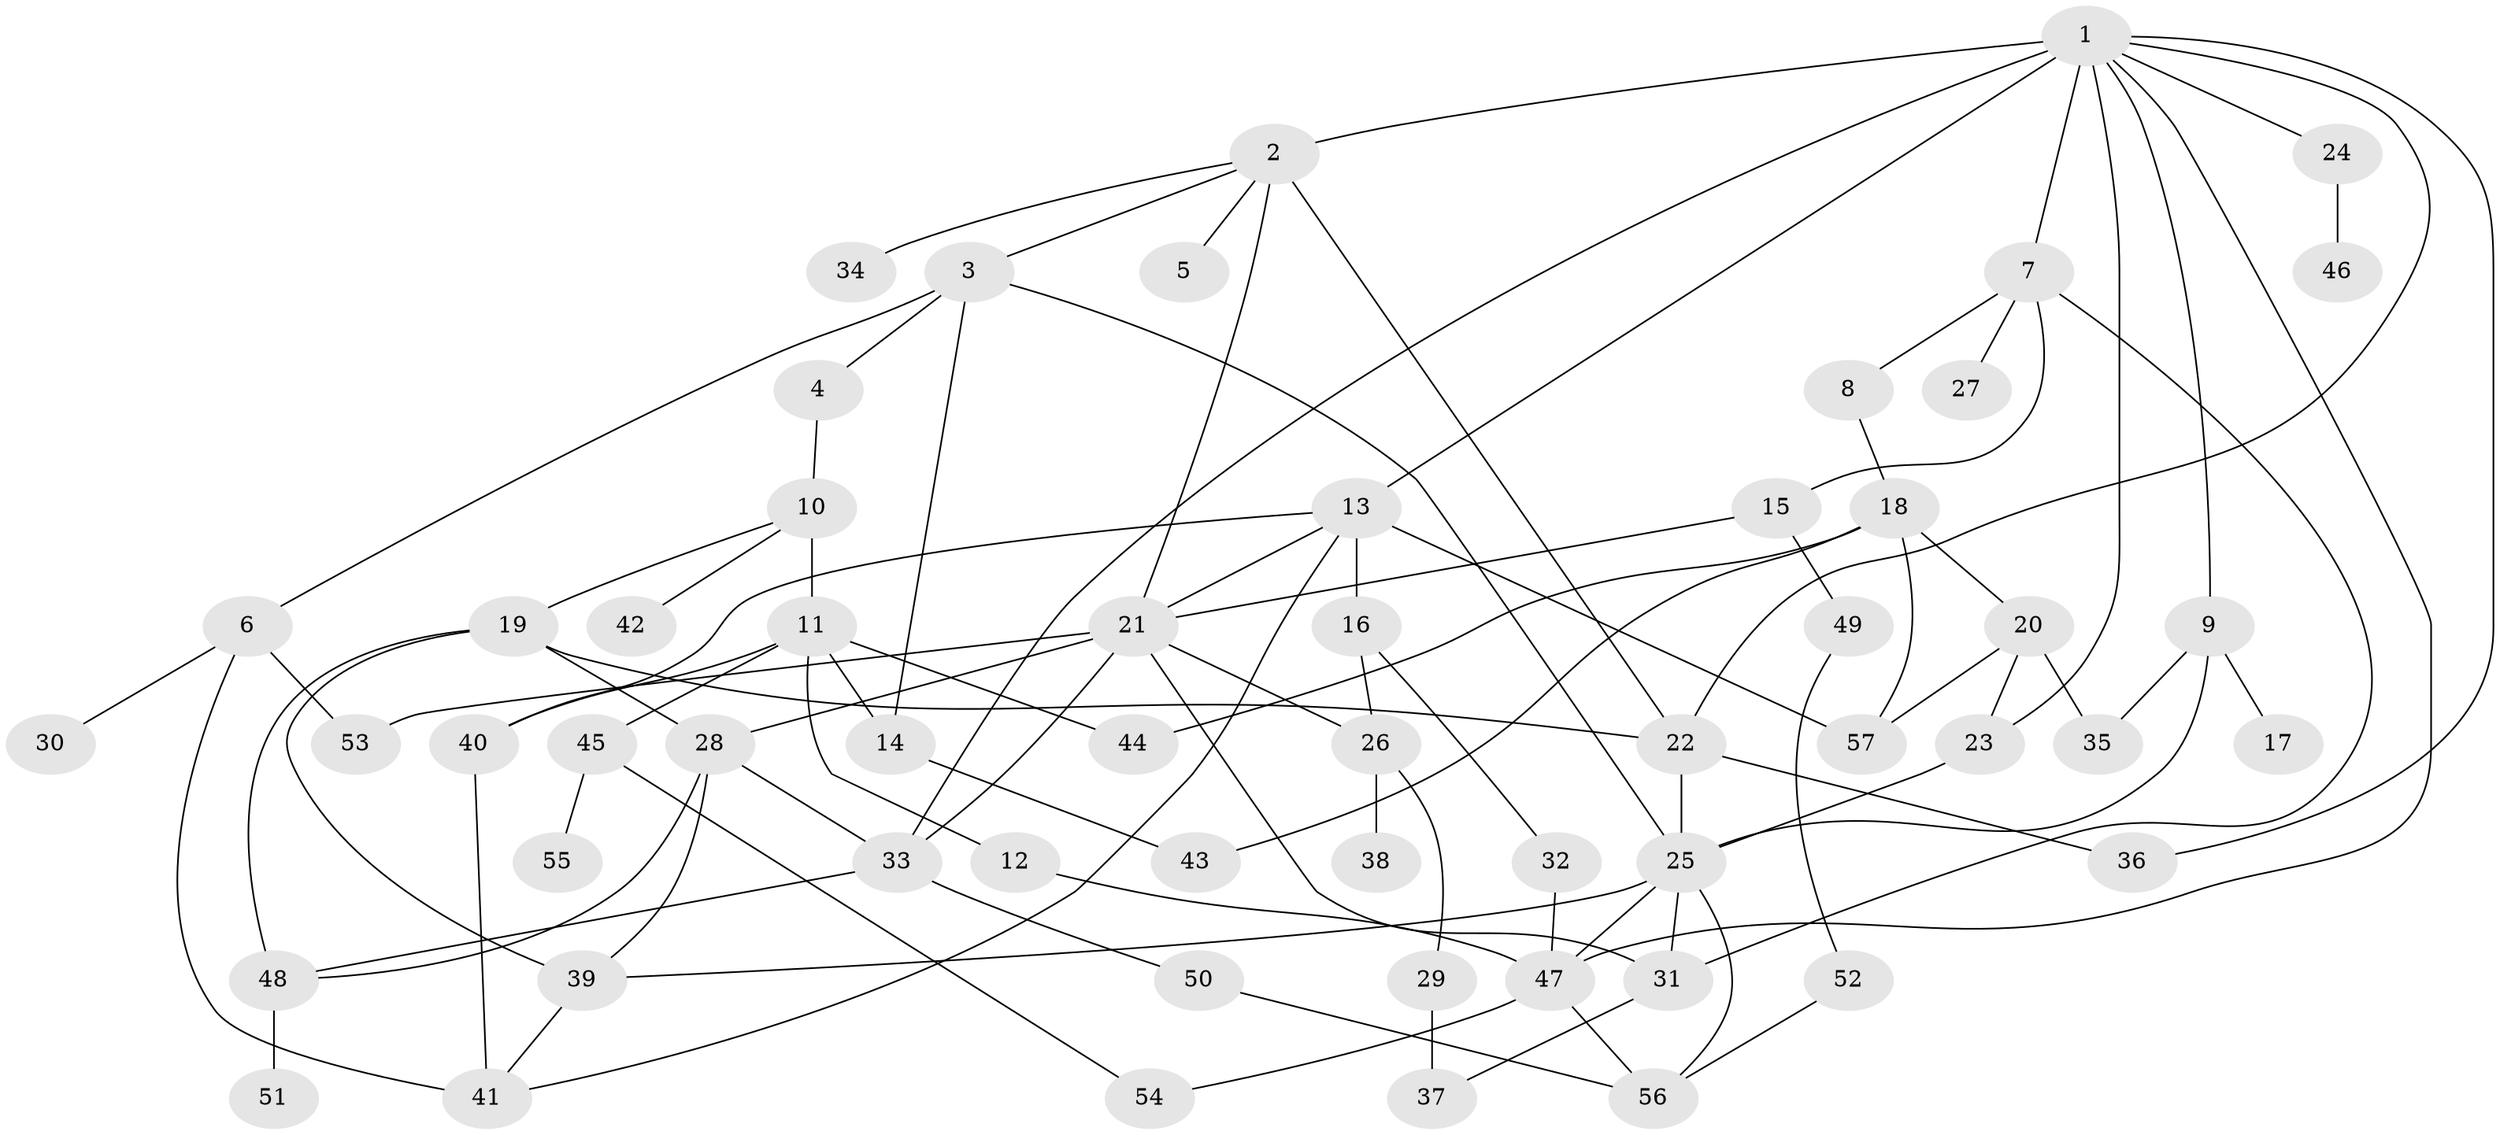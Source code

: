 // original degree distribution, {9: 0.008849557522123894, 7: 0.02654867256637168, 6: 0.035398230088495575, 2: 0.34513274336283184, 1: 0.20353982300884957, 5: 0.061946902654867256, 3: 0.21238938053097345, 4: 0.10619469026548672}
// Generated by graph-tools (version 1.1) at 2025/34/03/09/25 02:34:27]
// undirected, 57 vertices, 94 edges
graph export_dot {
graph [start="1"]
  node [color=gray90,style=filled];
  1;
  2;
  3;
  4;
  5;
  6;
  7;
  8;
  9;
  10;
  11;
  12;
  13;
  14;
  15;
  16;
  17;
  18;
  19;
  20;
  21;
  22;
  23;
  24;
  25;
  26;
  27;
  28;
  29;
  30;
  31;
  32;
  33;
  34;
  35;
  36;
  37;
  38;
  39;
  40;
  41;
  42;
  43;
  44;
  45;
  46;
  47;
  48;
  49;
  50;
  51;
  52;
  53;
  54;
  55;
  56;
  57;
  1 -- 2 [weight=2.0];
  1 -- 7 [weight=2.0];
  1 -- 9 [weight=1.0];
  1 -- 13 [weight=1.0];
  1 -- 22 [weight=1.0];
  1 -- 23 [weight=1.0];
  1 -- 24 [weight=1.0];
  1 -- 33 [weight=1.0];
  1 -- 36 [weight=1.0];
  1 -- 47 [weight=1.0];
  2 -- 3 [weight=1.0];
  2 -- 5 [weight=1.0];
  2 -- 21 [weight=1.0];
  2 -- 22 [weight=1.0];
  2 -- 34 [weight=1.0];
  3 -- 4 [weight=1.0];
  3 -- 6 [weight=1.0];
  3 -- 14 [weight=1.0];
  3 -- 25 [weight=1.0];
  4 -- 10 [weight=1.0];
  6 -- 30 [weight=1.0];
  6 -- 41 [weight=1.0];
  6 -- 53 [weight=1.0];
  7 -- 8 [weight=1.0];
  7 -- 15 [weight=1.0];
  7 -- 27 [weight=1.0];
  7 -- 31 [weight=1.0];
  8 -- 18 [weight=1.0];
  9 -- 17 [weight=1.0];
  9 -- 25 [weight=2.0];
  9 -- 35 [weight=1.0];
  10 -- 11 [weight=2.0];
  10 -- 19 [weight=1.0];
  10 -- 42 [weight=1.0];
  11 -- 12 [weight=1.0];
  11 -- 14 [weight=1.0];
  11 -- 40 [weight=1.0];
  11 -- 44 [weight=1.0];
  11 -- 45 [weight=1.0];
  12 -- 47 [weight=1.0];
  13 -- 16 [weight=1.0];
  13 -- 21 [weight=1.0];
  13 -- 40 [weight=1.0];
  13 -- 41 [weight=1.0];
  13 -- 57 [weight=1.0];
  14 -- 43 [weight=1.0];
  15 -- 21 [weight=1.0];
  15 -- 49 [weight=1.0];
  16 -- 26 [weight=1.0];
  16 -- 32 [weight=1.0];
  18 -- 20 [weight=1.0];
  18 -- 43 [weight=1.0];
  18 -- 44 [weight=1.0];
  18 -- 57 [weight=1.0];
  19 -- 22 [weight=1.0];
  19 -- 28 [weight=1.0];
  19 -- 39 [weight=1.0];
  19 -- 48 [weight=1.0];
  20 -- 23 [weight=1.0];
  20 -- 35 [weight=1.0];
  20 -- 57 [weight=1.0];
  21 -- 26 [weight=1.0];
  21 -- 28 [weight=1.0];
  21 -- 31 [weight=1.0];
  21 -- 33 [weight=2.0];
  21 -- 53 [weight=1.0];
  22 -- 25 [weight=1.0];
  22 -- 36 [weight=1.0];
  23 -- 25 [weight=1.0];
  24 -- 46 [weight=1.0];
  25 -- 31 [weight=1.0];
  25 -- 39 [weight=1.0];
  25 -- 47 [weight=1.0];
  25 -- 56 [weight=1.0];
  26 -- 29 [weight=1.0];
  26 -- 38 [weight=1.0];
  28 -- 33 [weight=1.0];
  28 -- 39 [weight=1.0];
  28 -- 48 [weight=1.0];
  29 -- 37 [weight=1.0];
  31 -- 37 [weight=1.0];
  32 -- 47 [weight=1.0];
  33 -- 48 [weight=1.0];
  33 -- 50 [weight=1.0];
  39 -- 41 [weight=1.0];
  40 -- 41 [weight=1.0];
  45 -- 54 [weight=1.0];
  45 -- 55 [weight=1.0];
  47 -- 54 [weight=1.0];
  47 -- 56 [weight=1.0];
  48 -- 51 [weight=1.0];
  49 -- 52 [weight=1.0];
  50 -- 56 [weight=1.0];
  52 -- 56 [weight=1.0];
}
